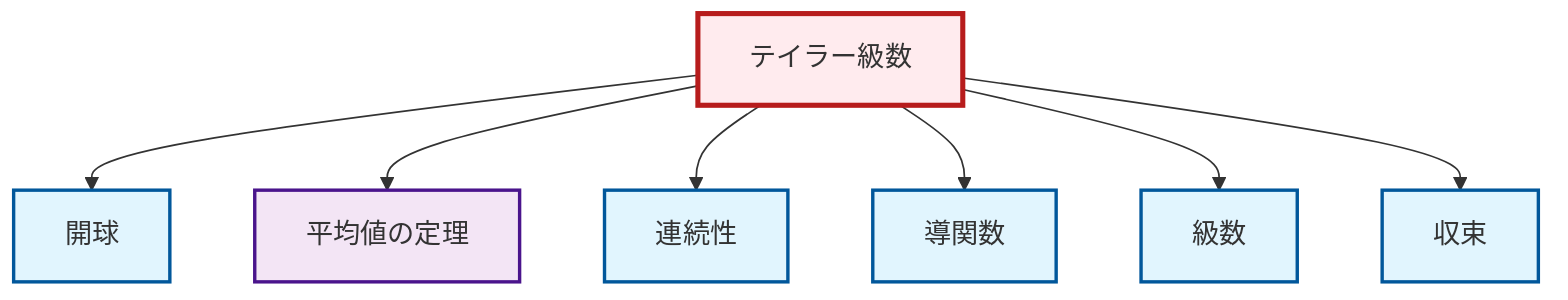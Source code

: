 graph TD
    classDef definition fill:#e1f5fe,stroke:#01579b,stroke-width:2px
    classDef theorem fill:#f3e5f5,stroke:#4a148c,stroke-width:2px
    classDef axiom fill:#fff3e0,stroke:#e65100,stroke-width:2px
    classDef example fill:#e8f5e9,stroke:#1b5e20,stroke-width:2px
    classDef current fill:#ffebee,stroke:#b71c1c,stroke-width:3px
    def-open-ball["開球"]:::definition
    def-series["級数"]:::definition
    thm-mean-value["平均値の定理"]:::theorem
    thm-taylor-series["テイラー級数"]:::theorem
    def-derivative["導関数"]:::definition
    def-convergence["収束"]:::definition
    def-continuity["連続性"]:::definition
    thm-taylor-series --> def-open-ball
    thm-taylor-series --> thm-mean-value
    thm-taylor-series --> def-continuity
    thm-taylor-series --> def-derivative
    thm-taylor-series --> def-series
    thm-taylor-series --> def-convergence
    class thm-taylor-series current